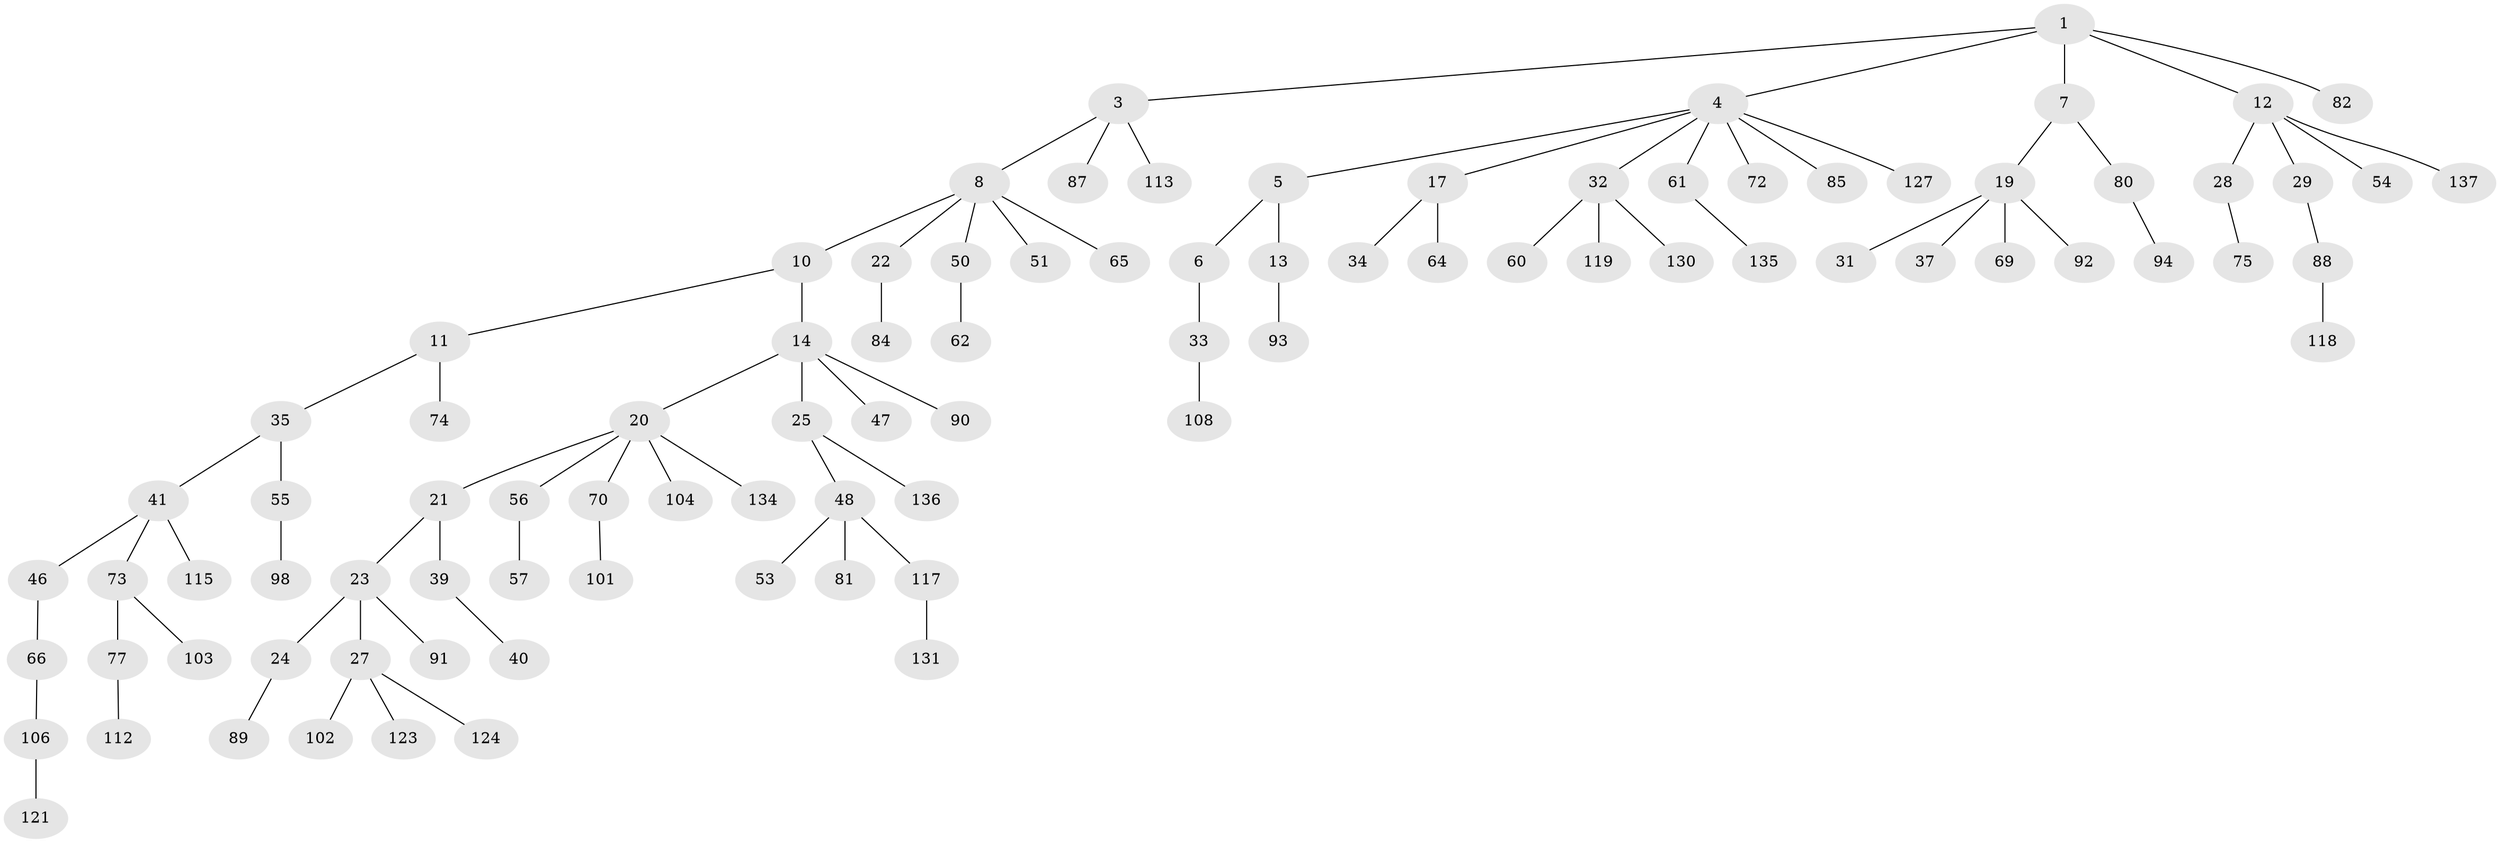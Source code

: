 // original degree distribution, {3: 0.13138686131386862, 4: 0.08029197080291971, 8: 0.0072992700729927005, 7: 0.0072992700729927005, 2: 0.291970802919708, 5: 0.014598540145985401, 1: 0.45985401459854014, 6: 0.0072992700729927005}
// Generated by graph-tools (version 1.1) at 2025/11/02/27/25 16:11:26]
// undirected, 91 vertices, 90 edges
graph export_dot {
graph [start="1"]
  node [color=gray90,style=filled];
  1 [super="+2"];
  3 [super="+30"];
  4 [super="+9"];
  5;
  6 [super="+105"];
  7 [super="+59"];
  8 [super="+71"];
  10 [super="+16"];
  11 [super="+52"];
  12 [super="+18"];
  13 [super="+76"];
  14 [super="+15"];
  17 [super="+26"];
  19 [super="+58"];
  20 [super="+36"];
  21;
  22;
  23;
  24 [super="+38"];
  25 [super="+133"];
  27 [super="+45"];
  28 [super="+95"];
  29 [super="+43"];
  31;
  32 [super="+44"];
  33;
  34 [super="+49"];
  35 [super="+42"];
  37 [super="+126"];
  39 [super="+116"];
  40;
  41 [super="+63"];
  46;
  47;
  48 [super="+67"];
  50 [super="+120"];
  51 [super="+83"];
  53 [super="+68"];
  54 [super="+86"];
  55 [super="+111"];
  56;
  57 [super="+97"];
  60 [super="+99"];
  61 [super="+100"];
  62 [super="+114"];
  64 [super="+125"];
  65;
  66 [super="+78"];
  69;
  70 [super="+79"];
  72;
  73 [super="+96"];
  74;
  75;
  77 [super="+109"];
  80 [super="+122"];
  81;
  82 [super="+128"];
  84;
  85;
  87;
  88;
  89;
  90;
  91;
  92;
  93;
  94;
  98;
  101 [super="+107"];
  102;
  103 [super="+132"];
  104 [super="+110"];
  106;
  108;
  112 [super="+129"];
  113;
  115;
  117;
  118;
  119;
  121;
  123;
  124;
  127;
  130;
  131;
  134;
  135;
  136;
  137;
  1 -- 3;
  1 -- 12;
  1 -- 82;
  1 -- 4;
  1 -- 7;
  3 -- 8;
  3 -- 87;
  3 -- 113;
  4 -- 5;
  4 -- 17;
  4 -- 32;
  4 -- 72;
  4 -- 85;
  4 -- 127;
  4 -- 61;
  5 -- 6;
  5 -- 13;
  6 -- 33;
  7 -- 19;
  7 -- 80;
  8 -- 10;
  8 -- 22;
  8 -- 50;
  8 -- 51;
  8 -- 65;
  10 -- 11;
  10 -- 14;
  11 -- 35;
  11 -- 74;
  12 -- 28;
  12 -- 54;
  12 -- 137;
  12 -- 29;
  13 -- 93;
  14 -- 20;
  14 -- 25;
  14 -- 90;
  14 -- 47;
  17 -- 64;
  17 -- 34;
  19 -- 31;
  19 -- 37;
  19 -- 69;
  19 -- 92;
  20 -- 21;
  20 -- 70;
  20 -- 104;
  20 -- 56;
  20 -- 134;
  21 -- 23;
  21 -- 39;
  22 -- 84;
  23 -- 24;
  23 -- 27;
  23 -- 91;
  24 -- 89;
  25 -- 48;
  25 -- 136;
  27 -- 123;
  27 -- 124;
  27 -- 102;
  28 -- 75;
  29 -- 88;
  32 -- 60;
  32 -- 119;
  32 -- 130;
  33 -- 108;
  35 -- 41;
  35 -- 55;
  39 -- 40;
  41 -- 46;
  41 -- 73;
  41 -- 115;
  46 -- 66;
  48 -- 53;
  48 -- 81;
  48 -- 117;
  50 -- 62;
  55 -- 98;
  56 -- 57;
  61 -- 135;
  66 -- 106;
  70 -- 101;
  73 -- 77;
  73 -- 103;
  77 -- 112;
  80 -- 94;
  88 -- 118;
  106 -- 121;
  117 -- 131;
}
